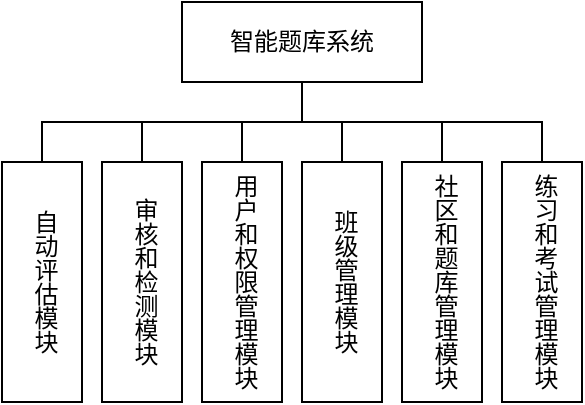 <mxfile version="24.3.0" type="github">
  <diagram name="第 1 页" id="eObKTCuL2aLBovRg0y6s">
    <mxGraphModel dx="477" dy="255" grid="1" gridSize="10" guides="1" tooltips="1" connect="1" arrows="1" fold="1" page="1" pageScale="1" pageWidth="827" pageHeight="1169" math="0" shadow="0">
      <root>
        <mxCell id="0" />
        <mxCell id="1" parent="0" />
        <mxCell id="eHQGnmatysK6iAFpt7OG-1" value="智能题库系统" style="rounded=0;whiteSpace=wrap;html=1;" vertex="1" parent="1">
          <mxGeometry x="250" y="160" width="120" height="40" as="geometry" />
        </mxCell>
        <mxCell id="eHQGnmatysK6iAFpt7OG-2" value="自动评估模块" style="rounded=0;whiteSpace=wrap;html=1;textDirection=vertical-lr;" vertex="1" parent="1">
          <mxGeometry x="160" y="240" width="40" height="120" as="geometry" />
        </mxCell>
        <mxCell id="eHQGnmatysK6iAFpt7OG-3" value="审核和检测模块" style="rounded=0;whiteSpace=wrap;html=1;textDirection=vertical-lr;" vertex="1" parent="1">
          <mxGeometry x="210" y="240" width="40" height="120" as="geometry" />
        </mxCell>
        <mxCell id="eHQGnmatysK6iAFpt7OG-4" value="用户和权限管理模块" style="rounded=0;whiteSpace=wrap;html=1;textDirection=vertical-lr;" vertex="1" parent="1">
          <mxGeometry x="260" y="240" width="40" height="120" as="geometry" />
        </mxCell>
        <mxCell id="eHQGnmatysK6iAFpt7OG-5" value="班级管理模块" style="rounded=0;whiteSpace=wrap;html=1;textDirection=vertical-lr;" vertex="1" parent="1">
          <mxGeometry x="310" y="240" width="40" height="120" as="geometry" />
        </mxCell>
        <mxCell id="eHQGnmatysK6iAFpt7OG-6" value="社区和题库管理模块" style="rounded=0;whiteSpace=wrap;html=1;textDirection=vertical-lr;" vertex="1" parent="1">
          <mxGeometry x="360" y="240" width="40" height="120" as="geometry" />
        </mxCell>
        <mxCell id="eHQGnmatysK6iAFpt7OG-7" value="练习和考试管理模块" style="rounded=0;whiteSpace=wrap;html=1;textDirection=vertical-lr;" vertex="1" parent="1">
          <mxGeometry x="410" y="240" width="40" height="120" as="geometry" />
        </mxCell>
        <mxCell id="eHQGnmatysK6iAFpt7OG-9" value="" style="endArrow=none;html=1;rounded=0;exitX=0.5;exitY=0;exitDx=0;exitDy=0;entryX=0.5;entryY=1;entryDx=0;entryDy=0;" edge="1" parent="1" source="eHQGnmatysK6iAFpt7OG-2" target="eHQGnmatysK6iAFpt7OG-1">
          <mxGeometry width="50" height="50" relative="1" as="geometry">
            <mxPoint x="180" y="180" as="sourcePoint" />
            <mxPoint x="310" y="220" as="targetPoint" />
            <Array as="points">
              <mxPoint x="180" y="220" />
              <mxPoint x="310" y="220" />
            </Array>
          </mxGeometry>
        </mxCell>
        <mxCell id="eHQGnmatysK6iAFpt7OG-10" value="" style="endArrow=none;html=1;rounded=0;exitX=0.5;exitY=0;exitDx=0;exitDy=0;entryX=0.5;entryY=1;entryDx=0;entryDy=0;" edge="1" parent="1" source="eHQGnmatysK6iAFpt7OG-3">
          <mxGeometry width="50" height="50" relative="1" as="geometry">
            <mxPoint x="180" y="240" as="sourcePoint" />
            <mxPoint x="310" y="200" as="targetPoint" />
            <Array as="points">
              <mxPoint x="230" y="220" />
              <mxPoint x="310" y="220" />
            </Array>
          </mxGeometry>
        </mxCell>
        <mxCell id="eHQGnmatysK6iAFpt7OG-11" value="" style="endArrow=none;html=1;rounded=0;exitX=0.5;exitY=0;exitDx=0;exitDy=0;entryX=0.5;entryY=1;entryDx=0;entryDy=0;" edge="1" parent="1" source="eHQGnmatysK6iAFpt7OG-4">
          <mxGeometry width="50" height="50" relative="1" as="geometry">
            <mxPoint x="230" y="240" as="sourcePoint" />
            <mxPoint x="310" y="200" as="targetPoint" />
            <Array as="points">
              <mxPoint x="280" y="220" />
              <mxPoint x="310" y="220" />
            </Array>
          </mxGeometry>
        </mxCell>
        <mxCell id="eHQGnmatysK6iAFpt7OG-12" value="" style="endArrow=none;html=1;rounded=0;exitX=0.5;exitY=0;exitDx=0;exitDy=0;entryX=0.5;entryY=1;entryDx=0;entryDy=0;" edge="1" parent="1" source="eHQGnmatysK6iAFpt7OG-5">
          <mxGeometry width="50" height="50" relative="1" as="geometry">
            <mxPoint x="280" y="240" as="sourcePoint" />
            <mxPoint x="310" y="200" as="targetPoint" />
            <Array as="points">
              <mxPoint x="330" y="220" />
              <mxPoint x="310" y="220" />
            </Array>
          </mxGeometry>
        </mxCell>
        <mxCell id="eHQGnmatysK6iAFpt7OG-13" value="" style="endArrow=none;html=1;rounded=0;exitX=0.5;exitY=0;exitDx=0;exitDy=0;entryX=0.5;entryY=1;entryDx=0;entryDy=0;" edge="1" parent="1" source="eHQGnmatysK6iAFpt7OG-6">
          <mxGeometry width="50" height="50" relative="1" as="geometry">
            <mxPoint x="330" y="240" as="sourcePoint" />
            <mxPoint x="310" y="200" as="targetPoint" />
            <Array as="points">
              <mxPoint x="380" y="220" />
              <mxPoint x="310" y="220" />
            </Array>
          </mxGeometry>
        </mxCell>
        <mxCell id="eHQGnmatysK6iAFpt7OG-14" value="" style="endArrow=none;html=1;rounded=0;exitX=0.5;exitY=0;exitDx=0;exitDy=0;entryX=0.5;entryY=1;entryDx=0;entryDy=0;" edge="1" parent="1" source="eHQGnmatysK6iAFpt7OG-7">
          <mxGeometry width="50" height="50" relative="1" as="geometry">
            <mxPoint x="380" y="240" as="sourcePoint" />
            <mxPoint x="310" y="200" as="targetPoint" />
            <Array as="points">
              <mxPoint x="430" y="220" />
              <mxPoint x="310" y="220" />
            </Array>
          </mxGeometry>
        </mxCell>
      </root>
    </mxGraphModel>
  </diagram>
</mxfile>
